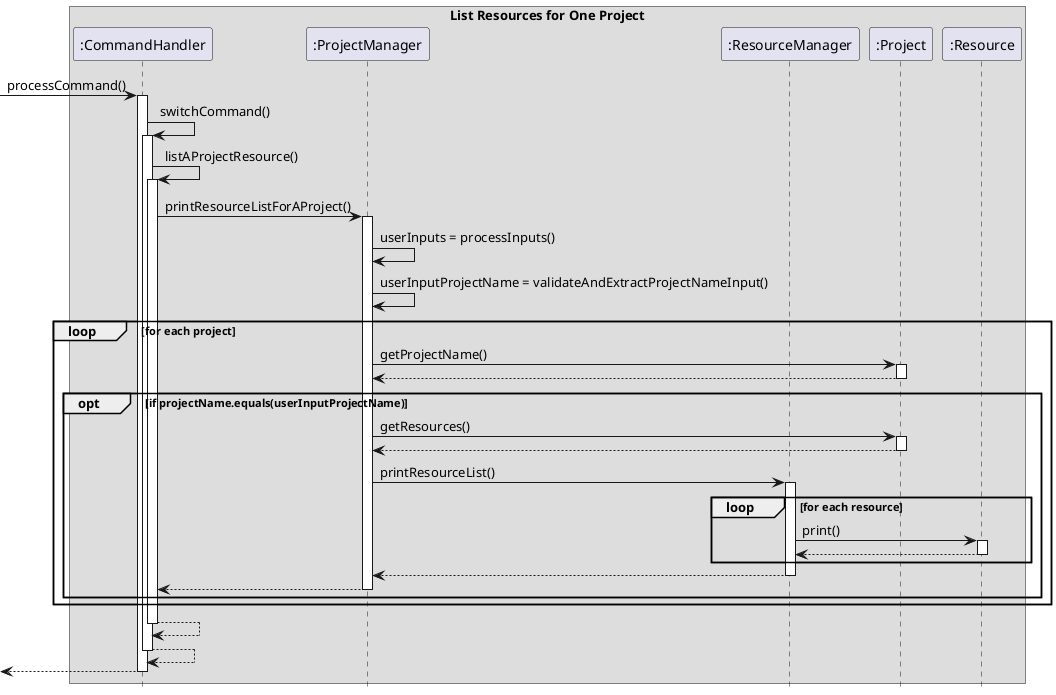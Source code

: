 @startuml
hide footbox
box List Resources for One Project
participant ":CommandHandler" as CH
participant ":ProjectManager" as PM
participant ":ResourceManager" as RM
participant ":Project" as P
participant ":Resource" as R


[-> CH: processCommand()
activate CH

CH -> CH: switchCommand()
activate CH

CH -> CH: listAProjectResource()
activate CH

CH -> PM: printResourceListForAProject()
activate PM

PM -> PM: userInputs = processInputs()
PM -> PM: userInputProjectName = validateAndExtractProjectNameInput()

loop for each project
    PM -> P: getProjectName()
    activate P
    return
    opt if projectName.equals(userInputProjectName)
        PM -> P: getResources()
        activate P
        return
        PM -> RM: printResourceList()
        activate RM
        loop for each resource
            RM -> R: print()
            activate R
            return
        end

        return
        return
        end
        end
        return
        return
return

@enduml